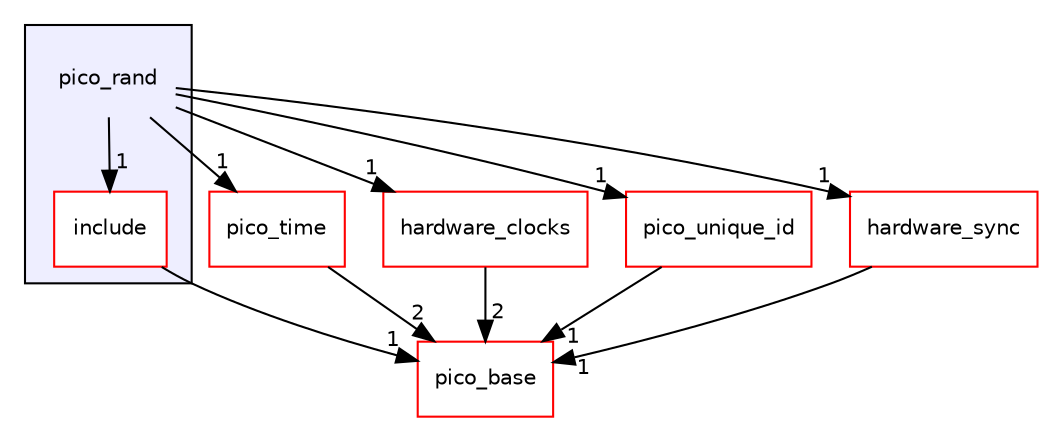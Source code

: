 digraph "pico_rand" {
  compound=true
  node [ fontsize="10", fontname="Helvetica"];
  edge [ labelfontsize="10", labelfontname="Helvetica"];
  subgraph clusterdir_df2e047d87109113b51b1c3cb99d23c0 {
    graph [ bgcolor="#eeeeff", pencolor="black", label="" URL="dir_df2e047d87109113b51b1c3cb99d23c0.html"];
    dir_df2e047d87109113b51b1c3cb99d23c0 [shape=plaintext label="pico_rand"];
    dir_f83b7b369c09aed7a59b7318c8be27da [shape=box label="include" color="red" fillcolor="white" style="filled" URL="dir_f83b7b369c09aed7a59b7318c8be27da.html"];
  }
  dir_ee4ba4c32933fd9d1c9bce216e67756d [shape=box label="pico_base" fillcolor="white" style="filled" color="red" URL="dir_ee4ba4c32933fd9d1c9bce216e67756d.html"];
  dir_cc740ddf7ebf14a28f7e7a6178d204e2 [shape=box label="pico_time" fillcolor="white" style="filled" color="red" URL="dir_cc740ddf7ebf14a28f7e7a6178d204e2.html"];
  dir_e2ab24579df028e26784018cb2829bf6 [shape=box label="hardware_clocks" fillcolor="white" style="filled" color="red" URL="dir_e2ab24579df028e26784018cb2829bf6.html"];
  dir_d096afd04ecac60e67c3dd332a680fff [shape=box label="pico_unique_id" fillcolor="white" style="filled" color="red" URL="dir_d096afd04ecac60e67c3dd332a680fff.html"];
  dir_992bccbfc838886b69a13f304f758bbd [shape=box label="hardware_sync" fillcolor="white" style="filled" color="red" URL="dir_992bccbfc838886b69a13f304f758bbd.html"];
  dir_cc740ddf7ebf14a28f7e7a6178d204e2->dir_ee4ba4c32933fd9d1c9bce216e67756d [headlabel="2", labeldistance=1.5 headhref="dir_000035_000007.html"];
  dir_e2ab24579df028e26784018cb2829bf6->dir_ee4ba4c32933fd9d1c9bce216e67756d [headlabel="2", labeldistance=1.5 headhref="dir_000065_000007.html"];
  dir_df2e047d87109113b51b1c3cb99d23c0->dir_cc740ddf7ebf14a28f7e7a6178d204e2 [headlabel="1", labeldistance=1.5 headhref="dir_000178_000035.html"];
  dir_df2e047d87109113b51b1c3cb99d23c0->dir_e2ab24579df028e26784018cb2829bf6 [headlabel="1", labeldistance=1.5 headhref="dir_000178_000065.html"];
  dir_df2e047d87109113b51b1c3cb99d23c0->dir_d096afd04ecac60e67c3dd332a680fff [headlabel="1", labeldistance=1.5 headhref="dir_000178_000199.html"];
  dir_df2e047d87109113b51b1c3cb99d23c0->dir_992bccbfc838886b69a13f304f758bbd [headlabel="1", labeldistance=1.5 headhref="dir_000178_000032.html"];
  dir_df2e047d87109113b51b1c3cb99d23c0->dir_f83b7b369c09aed7a59b7318c8be27da [headlabel="1", labeldistance=1.5 headhref="dir_000178_000179.html"];
  dir_d096afd04ecac60e67c3dd332a680fff->dir_ee4ba4c32933fd9d1c9bce216e67756d [headlabel="1", labeldistance=1.5 headhref="dir_000199_000007.html"];
  dir_992bccbfc838886b69a13f304f758bbd->dir_ee4ba4c32933fd9d1c9bce216e67756d [headlabel="1", labeldistance=1.5 headhref="dir_000032_000007.html"];
  dir_f83b7b369c09aed7a59b7318c8be27da->dir_ee4ba4c32933fd9d1c9bce216e67756d [headlabel="1", labeldistance=1.5 headhref="dir_000179_000007.html"];
}
